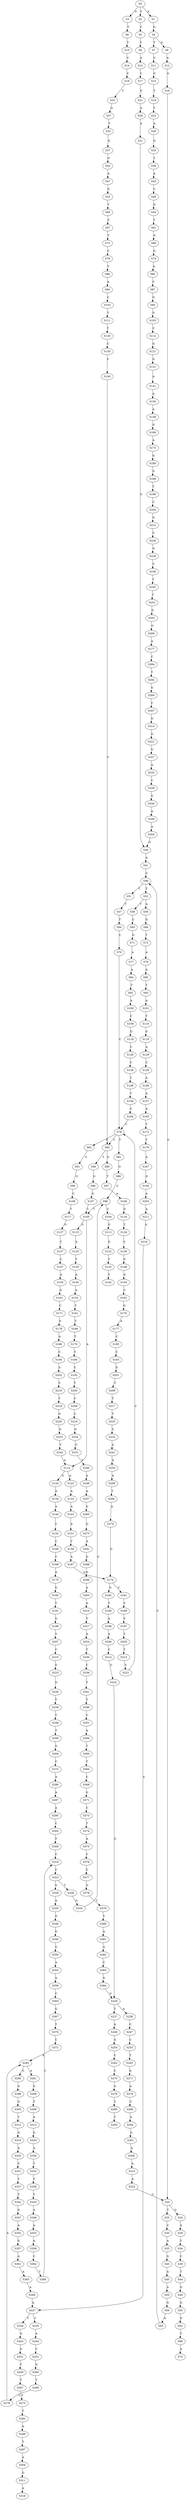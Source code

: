 strict digraph  {
	S0 -> S1 [ label = A ];
	S0 -> S2 [ label = T ];
	S0 -> S3 [ label = G ];
	S1 -> S4 [ label = G ];
	S2 -> S5 [ label = C ];
	S3 -> S6 [ label = T ];
	S4 -> S7 [ label = T ];
	S4 -> S8 [ label = A ];
	S5 -> S9 [ label = C ];
	S6 -> S10 [ label = T ];
	S7 -> S11 [ label = C ];
	S8 -> S12 [ label = A ];
	S9 -> S13 [ label = A ];
	S10 -> S14 [ label = C ];
	S11 -> S15 [ label = G ];
	S12 -> S16 [ label = A ];
	S13 -> S17 [ label = C ];
	S14 -> S18 [ label = C ];
	S15 -> S19 [ label = T ];
	S16 -> S20 [ label = G ];
	S17 -> S21 [ label = G ];
	S18 -> S22 [ label = T ];
	S19 -> S23 [ label = T ];
	S20 -> S24 [ label = G ];
	S20 -> S25 [ label = T ];
	S21 -> S26 [ label = A ];
	S22 -> S27 [ label = A ];
	S23 -> S28 [ label = A ];
	S24 -> S29 [ label = A ];
	S25 -> S30 [ label = C ];
	S26 -> S31 [ label = A ];
	S27 -> S32 [ label = T ];
	S28 -> S33 [ label = G ];
	S29 -> S34 [ label = T ];
	S30 -> S35 [ label = A ];
	S31 -> S36 [ label = G ];
	S32 -> S37 [ label = G ];
	S33 -> S38 [ label = T ];
	S34 -> S39 [ label = C ];
	S35 -> S40 [ label = G ];
	S36 -> S41 [ label = A ];
	S37 -> S42 [ label = G ];
	S38 -> S43 [ label = A ];
	S39 -> S44 [ label = T ];
	S40 -> S45 [ label = A ];
	S41 -> S46 [ label = C ];
	S42 -> S47 [ label = A ];
	S43 -> S48 [ label = C ];
	S44 -> S49 [ label = G ];
	S45 -> S50 [ label = A ];
	S46 -> S51 [ label = C ];
	S46 -> S52 [ label = T ];
	S47 -> S53 [ label = G ];
	S48 -> S54 [ label = G ];
	S49 -> S55 [ label = G ];
	S50 -> S56 [ label = G ];
	S51 -> S57 [ label = T ];
	S52 -> S58 [ label = T ];
	S52 -> S59 [ label = A ];
	S53 -> S60 [ label = T ];
	S54 -> S61 [ label = T ];
	S55 -> S62 [ label = G ];
	S56 -> S63 [ label = A ];
	S57 -> S64 [ label = T ];
	S58 -> S65 [ label = C ];
	S59 -> S66 [ label = G ];
	S60 -> S67 [ label = C ];
	S61 -> S68 [ label = G ];
	S62 -> S69 [ label = T ];
	S63 -> S46 [ label = C ];
	S64 -> S70 [ label = C ];
	S65 -> S71 [ label = G ];
	S66 -> S72 [ label = T ];
	S67 -> S73 [ label = T ];
	S68 -> S74 [ label = G ];
	S69 -> S75 [ label = A ];
	S70 -> S76 [ label = C ];
	S71 -> S77 [ label = A ];
	S72 -> S78 [ label = A ];
	S73 -> S79 [ label = C ];
	S74 -> S80 [ label = A ];
	S76 -> S81 [ label = T ];
	S76 -> S82 [ label = C ];
	S76 -> S83 [ label = G ];
	S77 -> S84 [ label = A ];
	S78 -> S85 [ label = A ];
	S79 -> S86 [ label = T ];
	S80 -> S87 [ label = C ];
	S81 -> S88 [ label = G ];
	S82 -> S89 [ label = G ];
	S82 -> S90 [ label = T ];
	S83 -> S91 [ label = G ];
	S84 -> S92 [ label = T ];
	S85 -> S93 [ label = T ];
	S86 -> S94 [ label = A ];
	S87 -> S95 [ label = G ];
	S88 -> S96 [ label = G ];
	S89 -> S97 [ label = T ];
	S90 -> S98 [ label = G ];
	S91 -> S99 [ label = G ];
	S92 -> S100 [ label = A ];
	S93 -> S101 [ label = A ];
	S94 -> S102 [ label = C ];
	S95 -> S103 [ label = G ];
	S96 -> S104 [ label = C ];
	S96 -> S105 [ label = T ];
	S97 -> S106 [ label = A ];
	S98 -> S107 [ label = G ];
	S99 -> S108 [ label = C ];
	S100 -> S109 [ label = C ];
	S101 -> S110 [ label = T ];
	S102 -> S111 [ label = T ];
	S103 -> S112 [ label = C ];
	S104 -> S113 [ label = G ];
	S105 -> S114 [ label = A ];
	S105 -> S115 [ label = G ];
	S106 -> S116 [ label = G ];
	S107 -> S105 [ label = T ];
	S108 -> S117 [ label = T ];
	S109 -> S118 [ label = G ];
	S110 -> S119 [ label = G ];
	S111 -> S120 [ label = T ];
	S112 -> S121 [ label = G ];
	S113 -> S122 [ label = G ];
	S114 -> S123 [ label = A ];
	S114 -> S124 [ label = G ];
	S115 -> S125 [ label = A ];
	S116 -> S126 [ label = T ];
	S117 -> S127 [ label = G ];
	S118 -> S128 [ label = C ];
	S119 -> S129 [ label = A ];
	S120 -> S130 [ label = C ];
	S121 -> S131 [ label = G ];
	S122 -> S132 [ label = T ];
	S123 -> S133 [ label = A ];
	S124 -> S134 [ label = A ];
	S125 -> S135 [ label = T ];
	S126 -> S136 [ label = C ];
	S127 -> S137 [ label = T ];
	S128 -> S138 [ label = C ];
	S129 -> S139 [ label = C ];
	S130 -> S140 [ label = C ];
	S131 -> S141 [ label = A ];
	S132 -> S142 [ label = T ];
	S133 -> S143 [ label = A ];
	S134 -> S144 [ label = A ];
	S135 -> S145 [ label = A ];
	S136 -> S146 [ label = G ];
	S137 -> S147 [ label = C ];
	S138 -> S148 [ label = T ];
	S139 -> S149 [ label = A ];
	S140 -> S82 [ label = C ];
	S141 -> S150 [ label = A ];
	S143 -> S151 [ label = A ];
	S144 -> S152 [ label = C ];
	S145 -> S153 [ label = A ];
	S146 -> S154 [ label = G ];
	S147 -> S155 [ label = A ];
	S148 -> S156 [ label = T ];
	S149 -> S157 [ label = A ];
	S150 -> S158 [ label = A ];
	S151 -> S159 [ label = T ];
	S152 -> S160 [ label = C ];
	S153 -> S161 [ label = T ];
	S154 -> S162 [ label = C ];
	S155 -> S163 [ label = A ];
	S156 -> S164 [ label = C ];
	S157 -> S165 [ label = A ];
	S158 -> S166 [ label = G ];
	S159 -> S167 [ label = A ];
	S160 -> S168 [ label = C ];
	S161 -> S169 [ label = T ];
	S162 -> S170 [ label = G ];
	S163 -> S171 [ label = C ];
	S164 -> S76 [ label = C ];
	S165 -> S172 [ label = T ];
	S166 -> S173 [ label = A ];
	S167 -> S174 [ label = G ];
	S168 -> S175 [ label = A ];
	S169 -> S176 [ label = T ];
	S170 -> S177 [ label = A ];
	S171 -> S178 [ label = G ];
	S172 -> S179 [ label = T ];
	S173 -> S180 [ label = G ];
	S174 -> S181 [ label = C ];
	S174 -> S182 [ label = G ];
	S175 -> S183 [ label = G ];
	S176 -> S184 [ label = T ];
	S177 -> S185 [ label = C ];
	S178 -> S186 [ label = A ];
	S179 -> S187 [ label = A ];
	S180 -> S188 [ label = G ];
	S181 -> S189 [ label = C ];
	S182 -> S190 [ label = T ];
	S183 -> S191 [ label = T ];
	S184 -> S192 [ label = C ];
	S185 -> S193 [ label = C ];
	S186 -> S194 [ label = C ];
	S187 -> S195 [ label = G ];
	S188 -> S196 [ label = T ];
	S189 -> S197 [ label = C ];
	S190 -> S198 [ label = A ];
	S191 -> S199 [ label = G ];
	S192 -> S200 [ label = T ];
	S193 -> S201 [ label = G ];
	S194 -> S202 [ label = A ];
	S195 -> S203 [ label = A ];
	S196 -> S204 [ label = C ];
	S197 -> S205 [ label = T ];
	S198 -> S206 [ label = A ];
	S199 -> S207 [ label = T ];
	S200 -> S208 [ label = C ];
	S201 -> S209 [ label = C ];
	S202 -> S210 [ label = C ];
	S203 -> S211 [ label = A ];
	S204 -> S212 [ label = G ];
	S205 -> S213 [ label = T ];
	S206 -> S214 [ label = C ];
	S207 -> S215 [ label = C ];
	S208 -> S216 [ label = C ];
	S209 -> S217 [ label = T ];
	S210 -> S218 [ label = T ];
	S211 -> S219 [ label = A ];
	S212 -> S220 [ label = C ];
	S213 -> S221 [ label = C ];
	S214 -> S222 [ label = G ];
	S215 -> S223 [ label = G ];
	S216 -> S224 [ label = G ];
	S217 -> S225 [ label = T ];
	S218 -> S226 [ label = G ];
	S219 -> S227 [ label = A ];
	S220 -> S228 [ label = G ];
	S221 -> S76 [ label = C ];
	S222 -> S229 [ label = G ];
	S223 -> S230 [ label = G ];
	S224 -> S231 [ label = G ];
	S225 -> S232 [ label = C ];
	S226 -> S233 [ label = G ];
	S227 -> S234 [ label = T ];
	S227 -> S235 [ label = C ];
	S228 -> S236 [ label = C ];
	S229 -> S237 [ label = T ];
	S229 -> S238 [ label = A ];
	S230 -> S239 [ label = T ];
	S231 -> S240 [ label = T ];
	S232 -> S241 [ label = A ];
	S233 -> S242 [ label = T ];
	S234 -> S243 [ label = G ];
	S235 -> S244 [ label = A ];
	S236 -> S245 [ label = T ];
	S237 -> S246 [ label = A ];
	S238 -> S247 [ label = C ];
	S239 -> S248 [ label = T ];
	S240 -> S249 [ label = A ];
	S241 -> S250 [ label = A ];
	S242 -> S114 [ label = A ];
	S243 -> S251 [ label = G ];
	S244 -> S252 [ label = C ];
	S245 -> S253 [ label = T ];
	S246 -> S254 [ label = G ];
	S247 -> S255 [ label = C ];
	S248 -> S256 [ label = T ];
	S249 -> S257 [ label = A ];
	S250 -> S258 [ label = A ];
	S251 -> S259 [ label = T ];
	S252 -> S260 [ label = G ];
	S253 -> S261 [ label = G ];
	S254 -> S262 [ label = C ];
	S255 -> S263 [ label = T ];
	S256 -> S264 [ label = G ];
	S257 -> S265 [ label = G ];
	S258 -> S266 [ label = T ];
	S259 -> S267 [ label = T ];
	S260 -> S268 [ label = T ];
	S261 -> S269 [ label = G ];
	S262 -> S270 [ label = C ];
	S263 -> S271 [ label = A ];
	S264 -> S272 [ label = C ];
	S265 -> S273 [ label = G ];
	S266 -> S274 [ label = A ];
	S267 -> S275 [ label = T ];
	S268 -> S276 [ label = C ];
	S269 -> S277 [ label = A ];
	S270 -> S278 [ label = G ];
	S271 -> S279 [ label = A ];
	S272 -> S280 [ label = A ];
	S273 -> S281 [ label = A ];
	S274 -> S174 [ label = G ];
	S275 -> S282 [ label = T ];
	S276 -> S283 [ label = A ];
	S277 -> S284 [ label = C ];
	S278 -> S285 [ label = T ];
	S279 -> S286 [ label = C ];
	S280 -> S287 [ label = A ];
	S281 -> S288 [ label = G ];
	S282 -> S289 [ label = A ];
	S283 -> S290 [ label = G ];
	S283 -> S291 [ label = A ];
	S284 -> S292 [ label = T ];
	S285 -> S293 [ label = T ];
	S286 -> S294 [ label = A ];
	S287 -> S295 [ label = A ];
	S288 -> S296 [ label = G ];
	S289 -> S297 [ label = T ];
	S290 -> S298 [ label = G ];
	S291 -> S299 [ label = G ];
	S292 -> S300 [ label = G ];
	S294 -> S301 [ label = G ];
	S295 -> S302 [ label = C ];
	S296 -> S303 [ label = A ];
	S297 -> S304 [ label = A ];
	S298 -> S305 [ label = G ];
	S299 -> S306 [ label = T ];
	S300 -> S307 [ label = C ];
	S301 -> S308 [ label = A ];
	S302 -> S309 [ label = T ];
	S303 -> S310 [ label = A ];
	S304 -> S311 [ label = G ];
	S305 -> S312 [ label = T ];
	S306 -> S313 [ label = A ];
	S307 -> S314 [ label = G ];
	S308 -> S315 [ label = A ];
	S309 -> S316 [ label = C ];
	S310 -> S317 [ label = T ];
	S311 -> S318 [ label = A ];
	S312 -> S319 [ label = G ];
	S313 -> S320 [ label = G ];
	S314 -> S321 [ label = G ];
	S315 -> S322 [ label = A ];
	S316 -> S323 [ label = C ];
	S317 -> S324 [ label = A ];
	S319 -> S325 [ label = A ];
	S320 -> S326 [ label = A ];
	S321 -> S327 [ label = G ];
	S322 -> S20 [ label = G ];
	S323 -> S328 [ label = T ];
	S323 -> S329 [ label = G ];
	S324 -> S330 [ label = T ];
	S325 -> S331 [ label = C ];
	S326 -> S332 [ label = T ];
	S327 -> S333 [ label = A ];
	S328 -> S334 [ label = G ];
	S329 -> S335 [ label = A ];
	S330 -> S336 [ label = C ];
	S331 -> S337 [ label = T ];
	S332 -> S338 [ label = T ];
	S333 -> S339 [ label = C ];
	S334 -> S96 [ label = G ];
	S335 -> S340 [ label = G ];
	S336 -> S341 [ label = T ];
	S337 -> S342 [ label = T ];
	S338 -> S343 [ label = T ];
	S339 -> S344 [ label = G ];
	S340 -> S345 [ label = G ];
	S341 -> S346 [ label = T ];
	S342 -> S347 [ label = G ];
	S343 -> S348 [ label = A ];
	S344 -> S349 [ label = A ];
	S345 -> S350 [ label = G ];
	S346 -> S351 [ label = C ];
	S347 -> S352 [ label = A ];
	S348 -> S353 [ label = A ];
	S349 -> S354 [ label = A ];
	S350 -> S355 [ label = A ];
	S351 -> S356 [ label = A ];
	S352 -> S357 [ label = G ];
	S353 -> S358 [ label = A ];
	S354 -> S36 [ label = G ];
	S355 -> S359 [ label = A ];
	S356 -> S360 [ label = T ];
	S357 -> S361 [ label = A ];
	S358 -> S362 [ label = C ];
	S359 -> S363 [ label = C ];
	S360 -> S364 [ label = T ];
	S361 -> S365 [ label = A ];
	S362 -> S366 [ label = T ];
	S363 -> S367 [ label = G ];
	S364 -> S368 [ label = C ];
	S365 -> S369 [ label = A ];
	S366 -> S316 [ label = C ];
	S367 -> S370 [ label = T ];
	S368 -> S371 [ label = G ];
	S369 -> S227 [ label = A ];
	S370 -> S372 [ label = C ];
	S371 -> S373 [ label = C ];
	S372 -> S283 [ label = A ];
	S373 -> S374 [ label = T ];
	S374 -> S375 [ label = A ];
	S375 -> S376 [ label = C ];
	S376 -> S377 [ label = C ];
	S377 -> S378 [ label = G ];
	S378 -> S379 [ label = T ];
	S379 -> S380 [ label = T ];
	S380 -> S381 [ label = A ];
	S381 -> S382 [ label = A ];
	S382 -> S383 [ label = C ];
	S383 -> S384 [ label = G ];
	S384 -> S229 [ label = G ];
}
